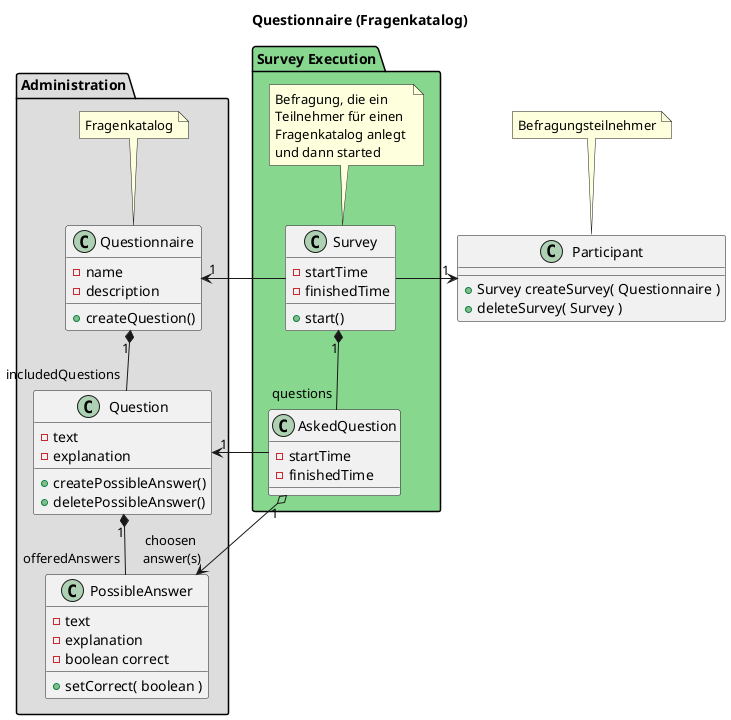 @startuml Questionnaire

title Questionnaire (Fragenkatalog)

package "Administration" #DDDDDD {

  class Questionnaire {
    -name
    -description
    +createQuestion()
  }
  note top: Fragenkatalog
  
  class Question {
    -text
    -explanation
    +createPossibleAnswer()
    +deletePossibleAnswer()
  }
  
  class PossibleAnswer {
    -text
    -explanation
    -boolean correct
    +setCorrect( boolean )
  }
  
  Questionnaire "1" *-down- "includedQuestions" Question
  Question "1" *-down- "offeredAnswers" PossibleAnswer
  
}

package "Survey Execution" #88D78F {

  class Survey {
    -startTime
    -finishedTime
    +start()
  }
  note top: Befragung, die ein\nTeilnehmer für einen\nFragenkatalog anlegt \nund dann started 
  
  class AskedQuestion {
    -startTime
    -finishedTime
  }
  
  Survey "1" *-- "questions" AskedQuestion
  AskedQuestion -right--> "1" Question
  AskedQuestion "1" o--> "choosen \nanswer(s)" PossibleAnswer

}

class Participant {
  +Survey createSurvey( Questionnaire )
  +deleteSurvey( Survey )
}
note top: Befragungsteilnehmer

Survey -right--> "1" Participant
Survey -left--> "1" Questionnaire

@enduml